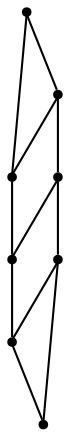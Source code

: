 graph {
  node [shape=point,comment="{\"directed\":false,\"doi\":\"10.1007/978-3-030-04414-5_29\",\"figure\":\"8 (2)\"}"]

  v0 [pos="1059.5188001188558,419.8366153770668"]
  v1 [pos="926.1652560786499,553.188517133066"]
  v2 [pos="859.4879674026531,353.16014387527787"]
  v3 [pos="726.1344233624471,353.16014387527787"]
  v4 [pos="659.4592013100255,319.8219001759287"]
  v5 [pos="659.4592013100256,553.188517133066"]
  v6 [pos="526.1004986594338,553.188517133066"]
  v7 [pos="392.74588951323153,419.8366153770668"]

  v1 -- v0 [id="-3",pos="926.1652560786499,553.188517133066 948.3885655175326,508.73614780176877 992.841511442859,464.2837784704716 1059.5188001188558,419.8366153770668"]
  v2 -- v0 [id="-4",pos="859.4879674026531,353.16014387527787 948.3885655175326,353.15910262769944 1015.0658541935294,375.38736978850494 1059.5188001188558,419.8366153770668"]
  v3 -- v2 [id="-5",pos="726.1344233624471,353.16014387527787 792.8096454148688,386.49733837859384 792.8096454148688,353.15910262769944 859.4879674026531,353.16014387527787"]
  v4 -- v3 [id="-6",pos="659.4592013100255,319.8219001759287 659.4550680628752,342.04913403761054 681.6794108135456,353.15910262769944 726.1344233624471,353.16014387527787"]
  v5 -- v1 [id="-7",pos="659.4592013100256,553.188517133066 748.3566994895423,530.9602499722604 837.2583945046271,530.9602499722604 926.1652560786499,553.188517133066"]
  v6 -- v5 [id="-8",pos="526.1004986594338,553.188517133066 570.5492398006401,575.4126193035577 615.0021221375488,575.4126193035577 659.4592013100256,553.188517133066"]
  v7 -- v6 [id="-9",pos="392.74588951323153,419.8366153770668 426.0845576968865,486.516210621591 492.7618463728833,486.516210621591 526.1004986594338,553.188517133066"]
  v7 -- v4 [id="-10",pos="392.74588951323153,419.8366153770668 526.1004589166729,353.1591662153378 615.0021221375488,319.82093046444334 659.4592013100255,319.8219001759287"]
  v1 -- v2 [id="-12",pos="926.1652560786499,553.188517133066 859.4879674026531,353.16014387527787 859.4879674026531,353.16014387527787 859.4879674026531,353.16014387527787"]
  v5 -- v3 [id="-13",pos="659.4592013100256,553.188517133066 726.1344233624471,353.16014387527787 726.1344233624471,353.16014387527787 726.1344233624471,353.16014387527787"]
  v6 -- v4 [id="-14",pos="526.1004986594338,553.188517133066 659.4592013100255,319.8219001759287 659.4592013100255,319.8219001759287 659.4592013100255,319.8219001759287"]
}